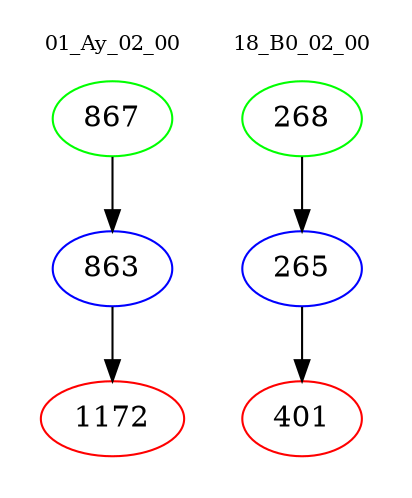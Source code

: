digraph{
subgraph cluster_0 {
color = white
label = "01_Ay_02_00";
fontsize=10;
T0_867 [label="867", color="green"]
T0_867 -> T0_863 [color="black"]
T0_863 [label="863", color="blue"]
T0_863 -> T0_1172 [color="black"]
T0_1172 [label="1172", color="red"]
}
subgraph cluster_1 {
color = white
label = "18_B0_02_00";
fontsize=10;
T1_268 [label="268", color="green"]
T1_268 -> T1_265 [color="black"]
T1_265 [label="265", color="blue"]
T1_265 -> T1_401 [color="black"]
T1_401 [label="401", color="red"]
}
}
